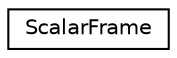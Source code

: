 digraph "Graphical Class Hierarchy"
{
 // LATEX_PDF_SIZE
  edge [fontname="Helvetica",fontsize="10",labelfontname="Helvetica",labelfontsize="10"];
  node [fontname="Helvetica",fontsize="10",shape=record];
  rankdir="LR";
  Node0 [label="ScalarFrame",height=0.2,width=0.4,color="black", fillcolor="white", style="filled",URL="$structScalarFrame.html",tooltip=" "];
}

